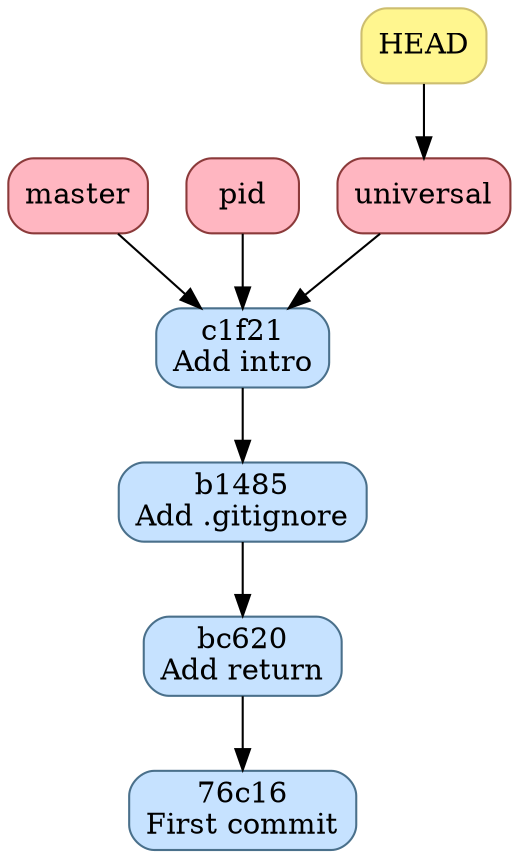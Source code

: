 digraph "git history" {
  "master" [shape="box",style="rounded,filled",color="indianred4", fillcolor="lightpink", label="master"];
  "master" -> "c1f21";
  "pid" [shape="box",style="rounded,filled",color="indianred4", fillcolor="lightpink", label="pid"];
  "pid" -> "c1f21";
  "universal" [shape="box",style="rounded,filled",color="indianred4", fillcolor="lightpink", label="universal"];
  "universal" -> "c1f21";
  "HEAD" [shape="box",style="rounded,filled",color="lightgoldenrod3", fillcolor="khaki1", label="HEAD"];
  "HEAD" -> "universal";
  "c1f21" [shape="box",style="rounded,filled",color="skyblue4", fillcolor="slategray1", label="c1f21\nAdd intro"];
  "c1f21" -> "b1485";
  "b1485" [shape="box",style="rounded,filled",color="skyblue4", fillcolor="slategray1", label="b1485\nAdd .gitignore"];
  "b1485" -> "bc620";
  "bc620" [shape="box",style="rounded,filled",color="skyblue4", fillcolor="slategray1", label="bc620\nAdd return"];
  "bc620" -> "76c16";
  "76c16" [shape="box",style="rounded,filled",color="skyblue4", fillcolor="slategray1", label="76c16\nFirst commit"];
}
